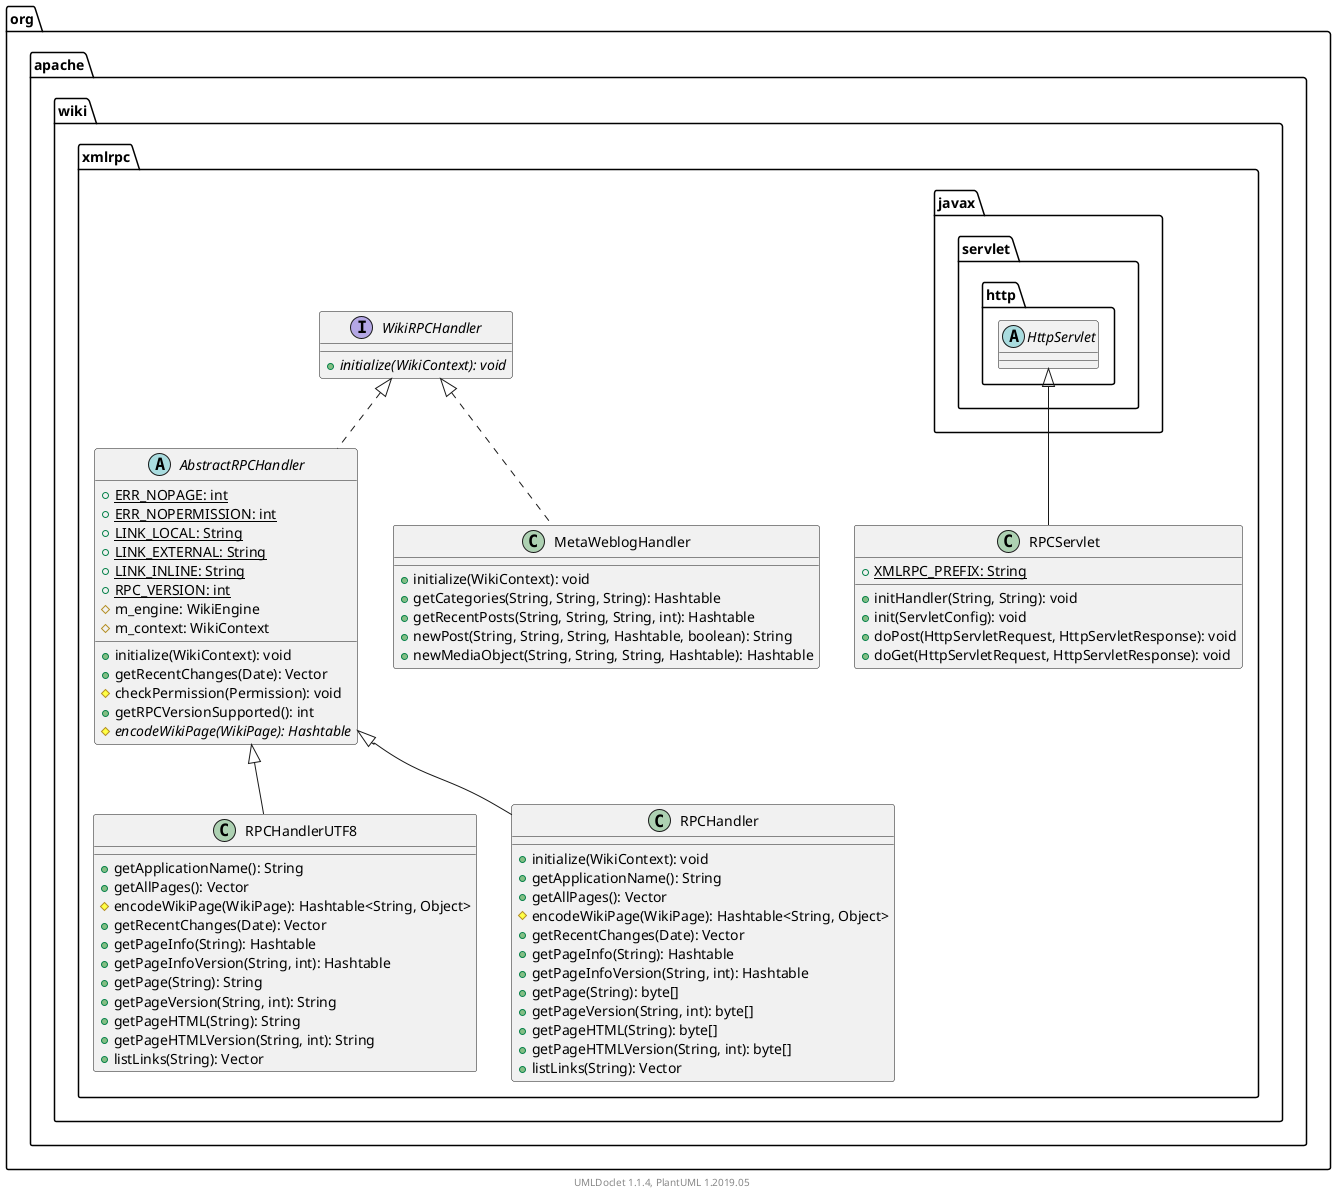 @startuml

    namespace org.apache.wiki.xmlrpc {

        class RPCServlet [[RPCServlet.html]] {
            {static} +XMLRPC_PREFIX: String
            +initHandler(String, String): void
            +init(ServletConfig): void
            +doPost(HttpServletRequest, HttpServletResponse): void
            +doGet(HttpServletRequest, HttpServletResponse): void
        }

        interface WikiRPCHandler [[WikiRPCHandler.html]] {
            {abstract} +initialize(WikiContext): void
        }

        abstract class AbstractRPCHandler [[AbstractRPCHandler.html]] {
            {static} +ERR_NOPAGE: int
            {static} +ERR_NOPERMISSION: int
            {static} +LINK_LOCAL: String
            {static} +LINK_EXTERNAL: String
            {static} +LINK_INLINE: String
            {static} +RPC_VERSION: int
            #m_engine: WikiEngine
            #m_context: WikiContext
            +initialize(WikiContext): void
            +getRecentChanges(Date): Vector
            #checkPermission(Permission): void
            +getRPCVersionSupported(): int
            {abstract} #encodeWikiPage(WikiPage): Hashtable
        }

        class RPCHandlerUTF8 [[RPCHandlerUTF8.html]] {
            +getApplicationName(): String
            +getAllPages(): Vector
            #encodeWikiPage(WikiPage): Hashtable<String, Object>
            +getRecentChanges(Date): Vector
            +getPageInfo(String): Hashtable
            +getPageInfoVersion(String, int): Hashtable
            +getPage(String): String
            +getPageVersion(String, int): String
            +getPageHTML(String): String
            +getPageHTMLVersion(String, int): String
            +listLinks(String): Vector
        }

        class MetaWeblogHandler [[MetaWeblogHandler.html]] {
            +initialize(WikiContext): void
            +getCategories(String, String, String): Hashtable
            +getRecentPosts(String, String, String, int): Hashtable
            +newPost(String, String, String, Hashtable, boolean): String
            +newMediaObject(String, String, String, Hashtable): Hashtable
        }

        class RPCHandler [[RPCHandler.html]] {
            +initialize(WikiContext): void
            +getApplicationName(): String
            +getAllPages(): Vector
            #encodeWikiPage(WikiPage): Hashtable<String, Object>
            +getRecentChanges(Date): Vector
            +getPageInfo(String): Hashtable
            +getPageInfoVersion(String, int): Hashtable
            +getPage(String): byte[]
            +getPageVersion(String, int): byte[]
            +getPageHTML(String): byte[]
            +getPageHTMLVersion(String, int): byte[]
            +listLinks(String): Vector
        }

        abstract class javax.servlet.http.HttpServlet
        javax.servlet.http.HttpServlet <|-- RPCServlet

        WikiRPCHandler <|.. AbstractRPCHandler

        AbstractRPCHandler <|-- RPCHandlerUTF8

        WikiRPCHandler <|.. MetaWeblogHandler

        AbstractRPCHandler <|-- RPCHandler

    }


    center footer UMLDoclet 1.1.4, PlantUML 1.2019.05
@enduml
